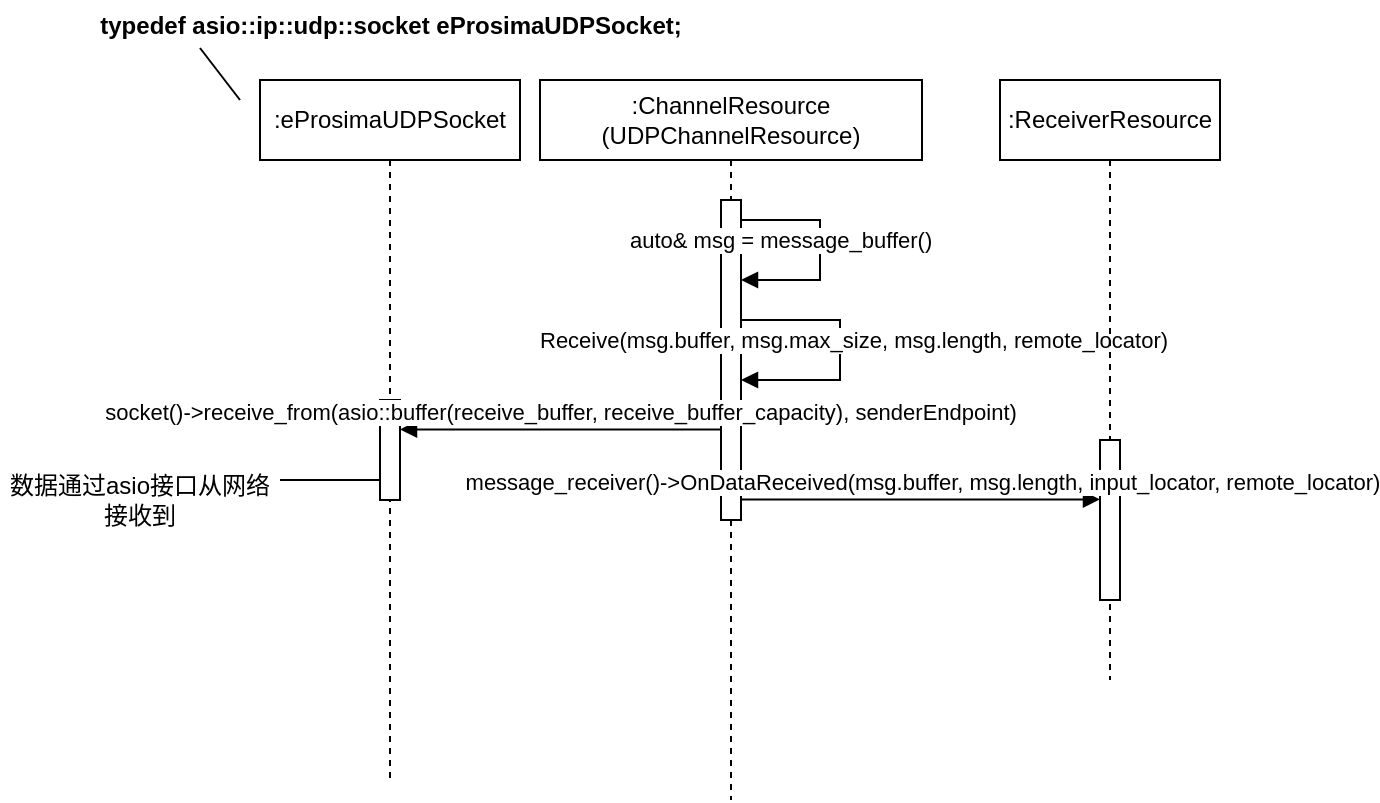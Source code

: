 <mxfile version="27.0.2">
  <diagram name="第 1 页" id="D1B_-FrgqWKs2b07vbV_">
    <mxGraphModel dx="777" dy="482" grid="1" gridSize="10" guides="1" tooltips="1" connect="1" arrows="1" fold="1" page="1" pageScale="1" pageWidth="827" pageHeight="1169" math="0" shadow="0">
      <root>
        <mxCell id="0" />
        <mxCell id="1" parent="0" />
        <mxCell id="QC8JDmbRlFcU6A4mP42_-1" value=":ChannelResource&lt;div&gt;(UDPChannelResource)&lt;/div&gt;" style="shape=umlLifeline;perimeter=lifelinePerimeter;whiteSpace=wrap;html=1;container=1;dropTarget=0;collapsible=0;recursiveResize=0;outlineConnect=0;portConstraint=eastwest;newEdgeStyle={&quot;curved&quot;:0,&quot;rounded&quot;:0};" parent="1" vertex="1">
          <mxGeometry x="280" y="80" width="191" height="360" as="geometry" />
        </mxCell>
        <mxCell id="QC8JDmbRlFcU6A4mP42_-4" value="" style="html=1;points=[[0,0,0,0,5],[0,1,0,0,-5],[1,0,0,0,5],[1,1,0,0,-5]];perimeter=orthogonalPerimeter;outlineConnect=0;targetShapes=umlLifeline;portConstraint=eastwest;newEdgeStyle={&quot;curved&quot;:0,&quot;rounded&quot;:0};" parent="QC8JDmbRlFcU6A4mP42_-1" vertex="1">
          <mxGeometry x="90.5" y="60" width="10" height="160" as="geometry" />
        </mxCell>
        <mxCell id="QC8JDmbRlFcU6A4mP42_-3" value="Receive(msg.buffer, msg.max_size, msg.length, remote_locator)" style="html=1;align=left;spacingLeft=2;endArrow=block;rounded=0;edgeStyle=orthogonalEdgeStyle;curved=0;rounded=0;" parent="QC8JDmbRlFcU6A4mP42_-1" edge="1">
          <mxGeometry x="-1" y="-105" relative="1" as="geometry">
            <mxPoint x="100.5" y="120" as="sourcePoint" />
            <Array as="points">
              <mxPoint x="150" y="120" />
              <mxPoint x="150" y="150" />
            </Array>
            <mxPoint x="100.5" y="150" as="targetPoint" />
            <mxPoint x="-105" y="-95" as="offset" />
          </mxGeometry>
        </mxCell>
        <mxCell id="XzVYCxsBJ9jZudPB_Mgq-3" value="auto&amp;amp; msg = message_buffer()" style="html=1;align=left;spacingLeft=2;endArrow=block;rounded=0;edgeStyle=orthogonalEdgeStyle;curved=0;rounded=0;" edge="1" target="QC8JDmbRlFcU6A4mP42_-4" parent="QC8JDmbRlFcU6A4mP42_-1" source="QC8JDmbRlFcU6A4mP42_-4">
          <mxGeometry x="-1" y="-61" relative="1" as="geometry">
            <mxPoint x="110" y="70" as="sourcePoint" />
            <Array as="points">
              <mxPoint x="140" y="70" />
              <mxPoint x="140" y="100" />
            </Array>
            <mxPoint x="115" y="100" as="targetPoint" />
            <mxPoint x="-60" y="-51" as="offset" />
          </mxGeometry>
        </mxCell>
        <mxCell id="QC8JDmbRlFcU6A4mP42_-6" value=":eProsimaUDPSocket" style="shape=umlLifeline;perimeter=lifelinePerimeter;whiteSpace=wrap;html=1;container=1;dropTarget=0;collapsible=0;recursiveResize=0;outlineConnect=0;portConstraint=eastwest;newEdgeStyle={&quot;curved&quot;:0,&quot;rounded&quot;:0};" parent="1" vertex="1">
          <mxGeometry x="140" y="80" width="130" height="350" as="geometry" />
        </mxCell>
        <mxCell id="QC8JDmbRlFcU6A4mP42_-10" value="" style="html=1;points=[[0,0,0,0,5],[0,1,0,0,-5],[1,0,0,0,5],[1,1,0,0,-5]];perimeter=orthogonalPerimeter;outlineConnect=0;targetShapes=umlLifeline;portConstraint=eastwest;newEdgeStyle={&quot;curved&quot;:0,&quot;rounded&quot;:0};" parent="QC8JDmbRlFcU6A4mP42_-6" vertex="1">
          <mxGeometry x="60" y="160" width="10" height="50" as="geometry" />
        </mxCell>
        <mxCell id="QC8JDmbRlFcU6A4mP42_-8" value="typedef asio::ip::udp::socket eProsimaUDPSocket;" style="text;align=center;fontStyle=1;verticalAlign=middle;spacingLeft=3;spacingRight=3;strokeColor=none;rotatable=0;points=[[0,0.5],[1,0.5]];portConstraint=eastwest;html=1;" parent="1" vertex="1">
          <mxGeometry x="165" y="40" width="80" height="26" as="geometry" />
        </mxCell>
        <mxCell id="QC8JDmbRlFcU6A4mP42_-9" value="" style="endArrow=none;html=1;rounded=0;" parent="1" edge="1">
          <mxGeometry width="50" height="50" relative="1" as="geometry">
            <mxPoint x="130" y="90" as="sourcePoint" />
            <mxPoint x="110" y="64" as="targetPoint" />
          </mxGeometry>
        </mxCell>
        <mxCell id="QC8JDmbRlFcU6A4mP42_-13" value="数据通过asio接口从网络接收到" style="text;html=1;align=center;verticalAlign=middle;whiteSpace=wrap;rounded=0;" parent="1" vertex="1">
          <mxGeometry x="10" y="250" width="140" height="80" as="geometry" />
        </mxCell>
        <mxCell id="QC8JDmbRlFcU6A4mP42_-16" value=":ReceiverResource" style="shape=umlLifeline;perimeter=lifelinePerimeter;whiteSpace=wrap;html=1;container=1;dropTarget=0;collapsible=0;recursiveResize=0;outlineConnect=0;portConstraint=eastwest;newEdgeStyle={&quot;curved&quot;:0,&quot;rounded&quot;:0};" parent="1" vertex="1">
          <mxGeometry x="510" y="80" width="110" height="300" as="geometry" />
        </mxCell>
        <mxCell id="QC8JDmbRlFcU6A4mP42_-18" value="" style="html=1;points=[[0,0,0,0,5],[0,1,0,0,-5],[1,0,0,0,5],[1,1,0,0,-5]];perimeter=orthogonalPerimeter;outlineConnect=0;targetShapes=umlLifeline;portConstraint=eastwest;newEdgeStyle={&quot;curved&quot;:0,&quot;rounded&quot;:0};" parent="QC8JDmbRlFcU6A4mP42_-16" vertex="1">
          <mxGeometry x="50" y="180" width="10" height="80" as="geometry" />
        </mxCell>
        <mxCell id="QC8JDmbRlFcU6A4mP42_-11" value="socket()-&amp;gt;receive_from(asio::buffer(receive_buffer, receive_buffer_capacity), senderEndpoint)" style="html=1;verticalAlign=bottom;endArrow=block;curved=0;rounded=0;" parent="1" edge="1">
          <mxGeometry width="80" relative="1" as="geometry">
            <mxPoint x="370.5" y="254.71" as="sourcePoint" />
            <mxPoint x="210" y="254.71" as="targetPoint" />
          </mxGeometry>
        </mxCell>
        <mxCell id="QC8JDmbRlFcU6A4mP42_-14" value="" style="endArrow=none;html=1;rounded=0;entryX=1;entryY=0.5;entryDx=0;entryDy=0;" parent="1" source="QC8JDmbRlFcU6A4mP42_-10" edge="1">
          <mxGeometry width="50" height="50" relative="1" as="geometry">
            <mxPoint x="200" y="280" as="sourcePoint" />
            <mxPoint x="150" y="280" as="targetPoint" />
          </mxGeometry>
        </mxCell>
        <mxCell id="XzVYCxsBJ9jZudPB_Mgq-4" value="message_receiver()-&amp;gt;OnDataReceived(msg.buffer, msg.length, input_locator, remote_locator)" style="html=1;verticalAlign=bottom;endArrow=block;curved=0;rounded=0;" edge="1" parent="1">
          <mxGeometry width="80" relative="1" as="geometry">
            <mxPoint x="380.5" y="289.71" as="sourcePoint" />
            <mxPoint x="560" y="289.71" as="targetPoint" />
          </mxGeometry>
        </mxCell>
      </root>
    </mxGraphModel>
  </diagram>
</mxfile>
